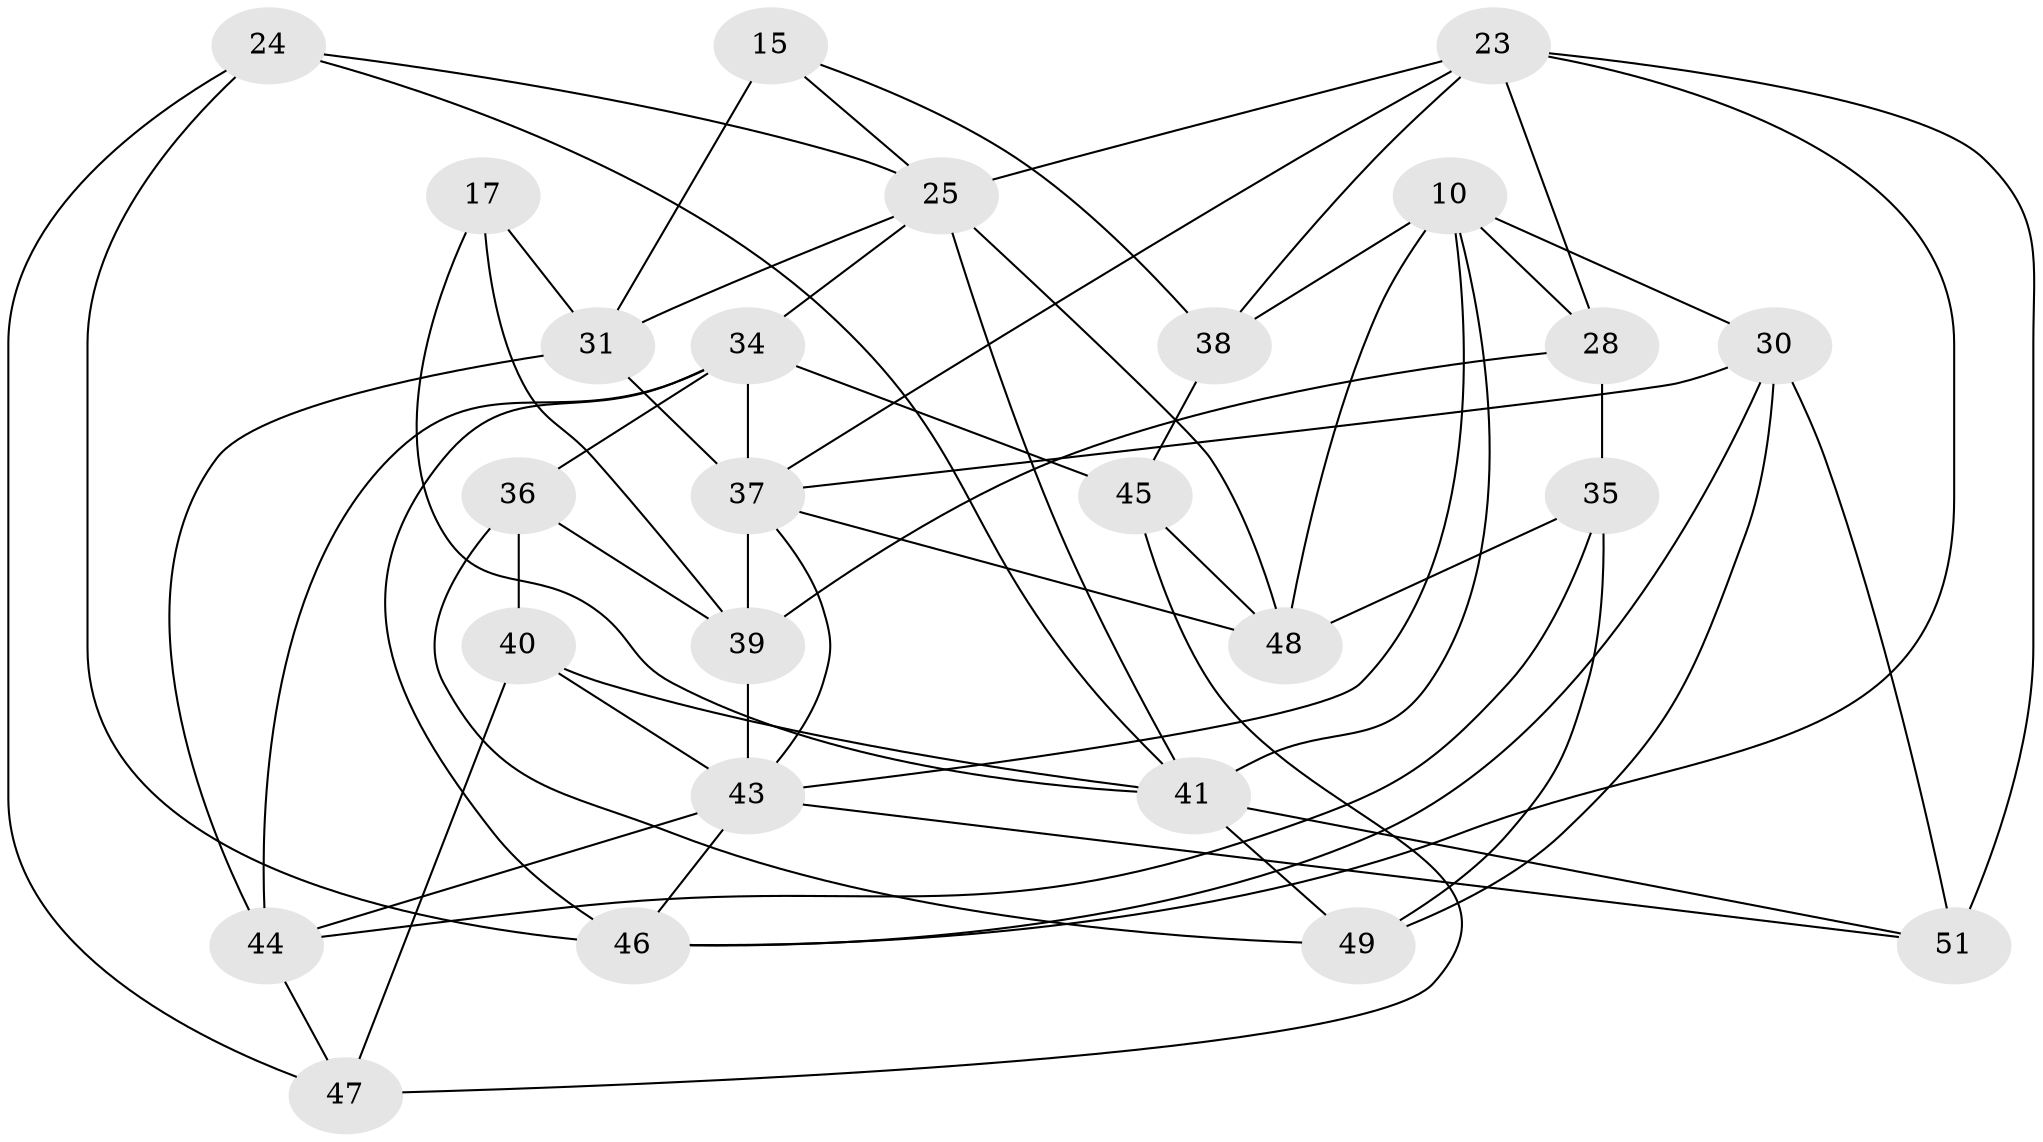 // original degree distribution, {4: 1.0}
// Generated by graph-tools (version 1.1) at 2025/57/03/09/25 04:57:05]
// undirected, 25 vertices, 61 edges
graph export_dot {
graph [start="1"]
  node [color=gray90,style=filled];
  10 [super="+3+8"];
  15;
  17;
  23 [super="+19"];
  24 [super="+1"];
  25 [super="+6+21"];
  28;
  30 [super="+29"];
  31 [super="+27+22"];
  34 [super="+2+14"];
  35;
  36;
  37 [super="+32"];
  38;
  39 [super="+33"];
  40;
  41 [super="+12"];
  43 [super="+20+42"];
  44 [super="+18"];
  45;
  46 [super="+26"];
  47;
  48 [super="+9"];
  49;
  51 [super="+50"];
  10 -- 41 [weight=2];
  10 -- 28;
  10 -- 48 [weight=2];
  10 -- 38;
  10 -- 30;
  10 -- 43;
  15 -- 38;
  15 -- 25;
  15 -- 31 [weight=2];
  17 -- 31 [weight=2];
  17 -- 41;
  17 -- 39;
  23 -- 28;
  23 -- 25 [weight=2];
  23 -- 51 [weight=2];
  23 -- 38;
  23 -- 46;
  23 -- 37;
  24 -- 46 [weight=2];
  24 -- 47;
  24 -- 25 [weight=2];
  24 -- 41;
  25 -- 48;
  25 -- 41;
  25 -- 34 [weight=2];
  25 -- 31;
  28 -- 35;
  28 -- 39;
  30 -- 49;
  30 -- 51 [weight=2];
  30 -- 46;
  30 -- 37;
  31 -- 37 [weight=3];
  31 -- 44 [weight=2];
  34 -- 46;
  34 -- 36;
  34 -- 45;
  34 -- 37 [weight=2];
  34 -- 44;
  35 -- 44;
  35 -- 49;
  35 -- 48;
  36 -- 40;
  36 -- 39;
  36 -- 49;
  37 -- 39;
  37 -- 43;
  37 -- 48;
  38 -- 45;
  39 -- 43 [weight=2];
  40 -- 47;
  40 -- 41;
  40 -- 43;
  41 -- 49;
  41 -- 51;
  43 -- 51;
  43 -- 44;
  43 -- 46;
  44 -- 47;
  45 -- 47;
  45 -- 48;
}
